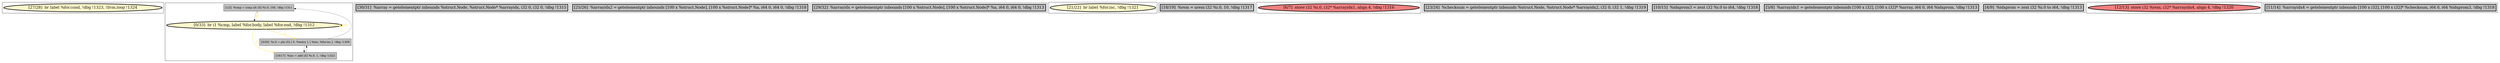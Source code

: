 
digraph G {





subgraph cluster13 {


node176 [penwidth=3.0,fontsize=20,fillcolor=lemonchiffon,label="[27/28]  br label %for.cond, !dbg !1323, !llvm.loop !1324",shape=ellipse,style=filled ]



}

subgraph cluster11 {


node174 [fillcolor=grey,label="[1/2]  %cmp = icmp ult i32 %i.0, 100, !dbg !1311",shape=rectangle,style=filled ]
node173 [penwidth=3.0,fontsize=20,fillcolor=lemonchiffon,label="[0/33]  br i1 %cmp, label %for.body, label %for.end, !dbg !1312",shape=ellipse,style=filled ]
node171 [fillcolor=grey,label="[16/17]  %inc = add i32 %i.0, 1, !dbg !1322",shape=rectangle,style=filled ]
node172 [fillcolor=grey,label="[3/20]  %i.0 = phi i32 [ 0, %entry ], [ %inc, %for.inc ], !dbg !1309",shape=rectangle,style=filled ]

node173->node173 [style=solid,color=gold,label="C",penwidth=1.0,fontcolor=gold ]
node173->node172 [style=solid,color=gold,label="C",penwidth=1.0,fontcolor=gold ]
node171->node172 [style=solid,color=black,label="",penwidth=0.5,fontcolor=black ]
node173->node174 [style=solid,color=gold,label="C",penwidth=1.0,fontcolor=gold ]
node172->node174 [style=solid,color=black,label="",penwidth=0.5,fontcolor=black ]
node172->node171 [style=solid,color=black,label="",penwidth=0.5,fontcolor=black ]
node173->node171 [style=solid,color=gold,label="C",penwidth=1.0,fontcolor=gold ]
node174->node173 [style=solid,color=black,label="",penwidth=0.5,fontcolor=black ]


}

subgraph cluster10 {


node170 [penwidth=3.0,fontsize=20,fillcolor=grey,label="[30/31]  %array = getelementptr inbounds %struct.Node, %struct.Node* %arrayidx, i32 0, i32 0, !dbg !1315",shape=rectangle,style=filled ]



}

subgraph cluster9 {


node169 [penwidth=3.0,fontsize=20,fillcolor=grey,label="[25/26]  %arrayidx2 = getelementptr inbounds [100 x %struct.Node], [100 x %struct.Node]* %a, i64 0, i64 0, !dbg !1318",shape=rectangle,style=filled ]



}

subgraph cluster8 {


node168 [penwidth=3.0,fontsize=20,fillcolor=grey,label="[29/32]  %arrayidx = getelementptr inbounds [100 x %struct.Node], [100 x %struct.Node]* %a, i64 0, i64 0, !dbg !1313",shape=rectangle,style=filled ]



}

subgraph cluster7 {


node167 [penwidth=3.0,fontsize=20,fillcolor=lemonchiffon,label="[21/22]  br label %for.inc, !dbg !1321",shape=ellipse,style=filled ]



}

subgraph cluster6 {


node166 [penwidth=3.0,fontsize=20,fillcolor=grey,label="[18/19]  %rem = urem i32 %i.0, 10, !dbg !1317",shape=rectangle,style=filled ]



}

subgraph cluster0 {


node160 [penwidth=3.0,fontsize=20,fillcolor=lightcoral,label="[6/7]  store i32 %i.0, i32* %arrayidx1, align 4, !dbg !1316",shape=ellipse,style=filled ]



}

subgraph cluster12 {


node175 [penwidth=3.0,fontsize=20,fillcolor=grey,label="[23/24]  %checksum = getelementptr inbounds %struct.Node, %struct.Node* %arrayidx2, i32 0, i32 1, !dbg !1319",shape=rectangle,style=filled ]



}

subgraph cluster5 {


node165 [penwidth=3.0,fontsize=20,fillcolor=grey,label="[10/15]  %idxprom3 = zext i32 %i.0 to i64, !dbg !1318",shape=rectangle,style=filled ]



}

subgraph cluster1 {


node161 [penwidth=3.0,fontsize=20,fillcolor=grey,label="[5/8]  %arrayidx1 = getelementptr inbounds [100 x i32], [100 x i32]* %array, i64 0, i64 %idxprom, !dbg !1313",shape=rectangle,style=filled ]



}

subgraph cluster2 {


node162 [penwidth=3.0,fontsize=20,fillcolor=grey,label="[4/9]  %idxprom = zext i32 %i.0 to i64, !dbg !1313",shape=rectangle,style=filled ]



}

subgraph cluster3 {


node163 [penwidth=3.0,fontsize=20,fillcolor=lightcoral,label="[12/13]  store i32 %rem, i32* %arrayidx4, align 4, !dbg !1320",shape=ellipse,style=filled ]



}

subgraph cluster4 {


node164 [penwidth=3.0,fontsize=20,fillcolor=grey,label="[11/14]  %arrayidx4 = getelementptr inbounds [100 x i32], [100 x i32]* %checksum, i64 0, i64 %idxprom3, !dbg !1318",shape=rectangle,style=filled ]



}

}
